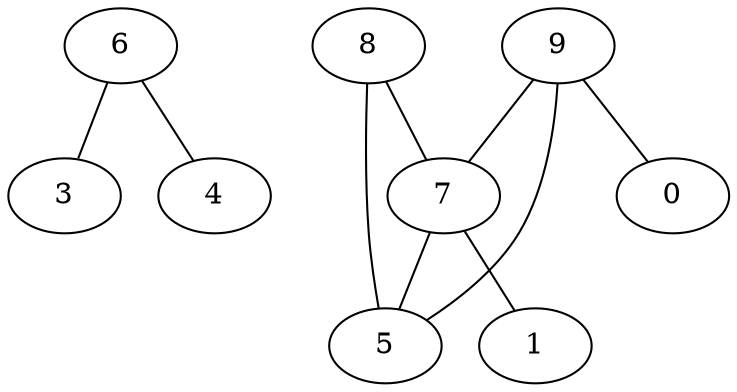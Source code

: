 graph {
	 6 -- 3;
	 6 -- 4;
	 7 -- 1;
	 7 -- 5;
	 8 -- 5;
	 8 -- 7;
	 9 -- 0;
	 9 -- 5;
	 9 -- 7;
}
